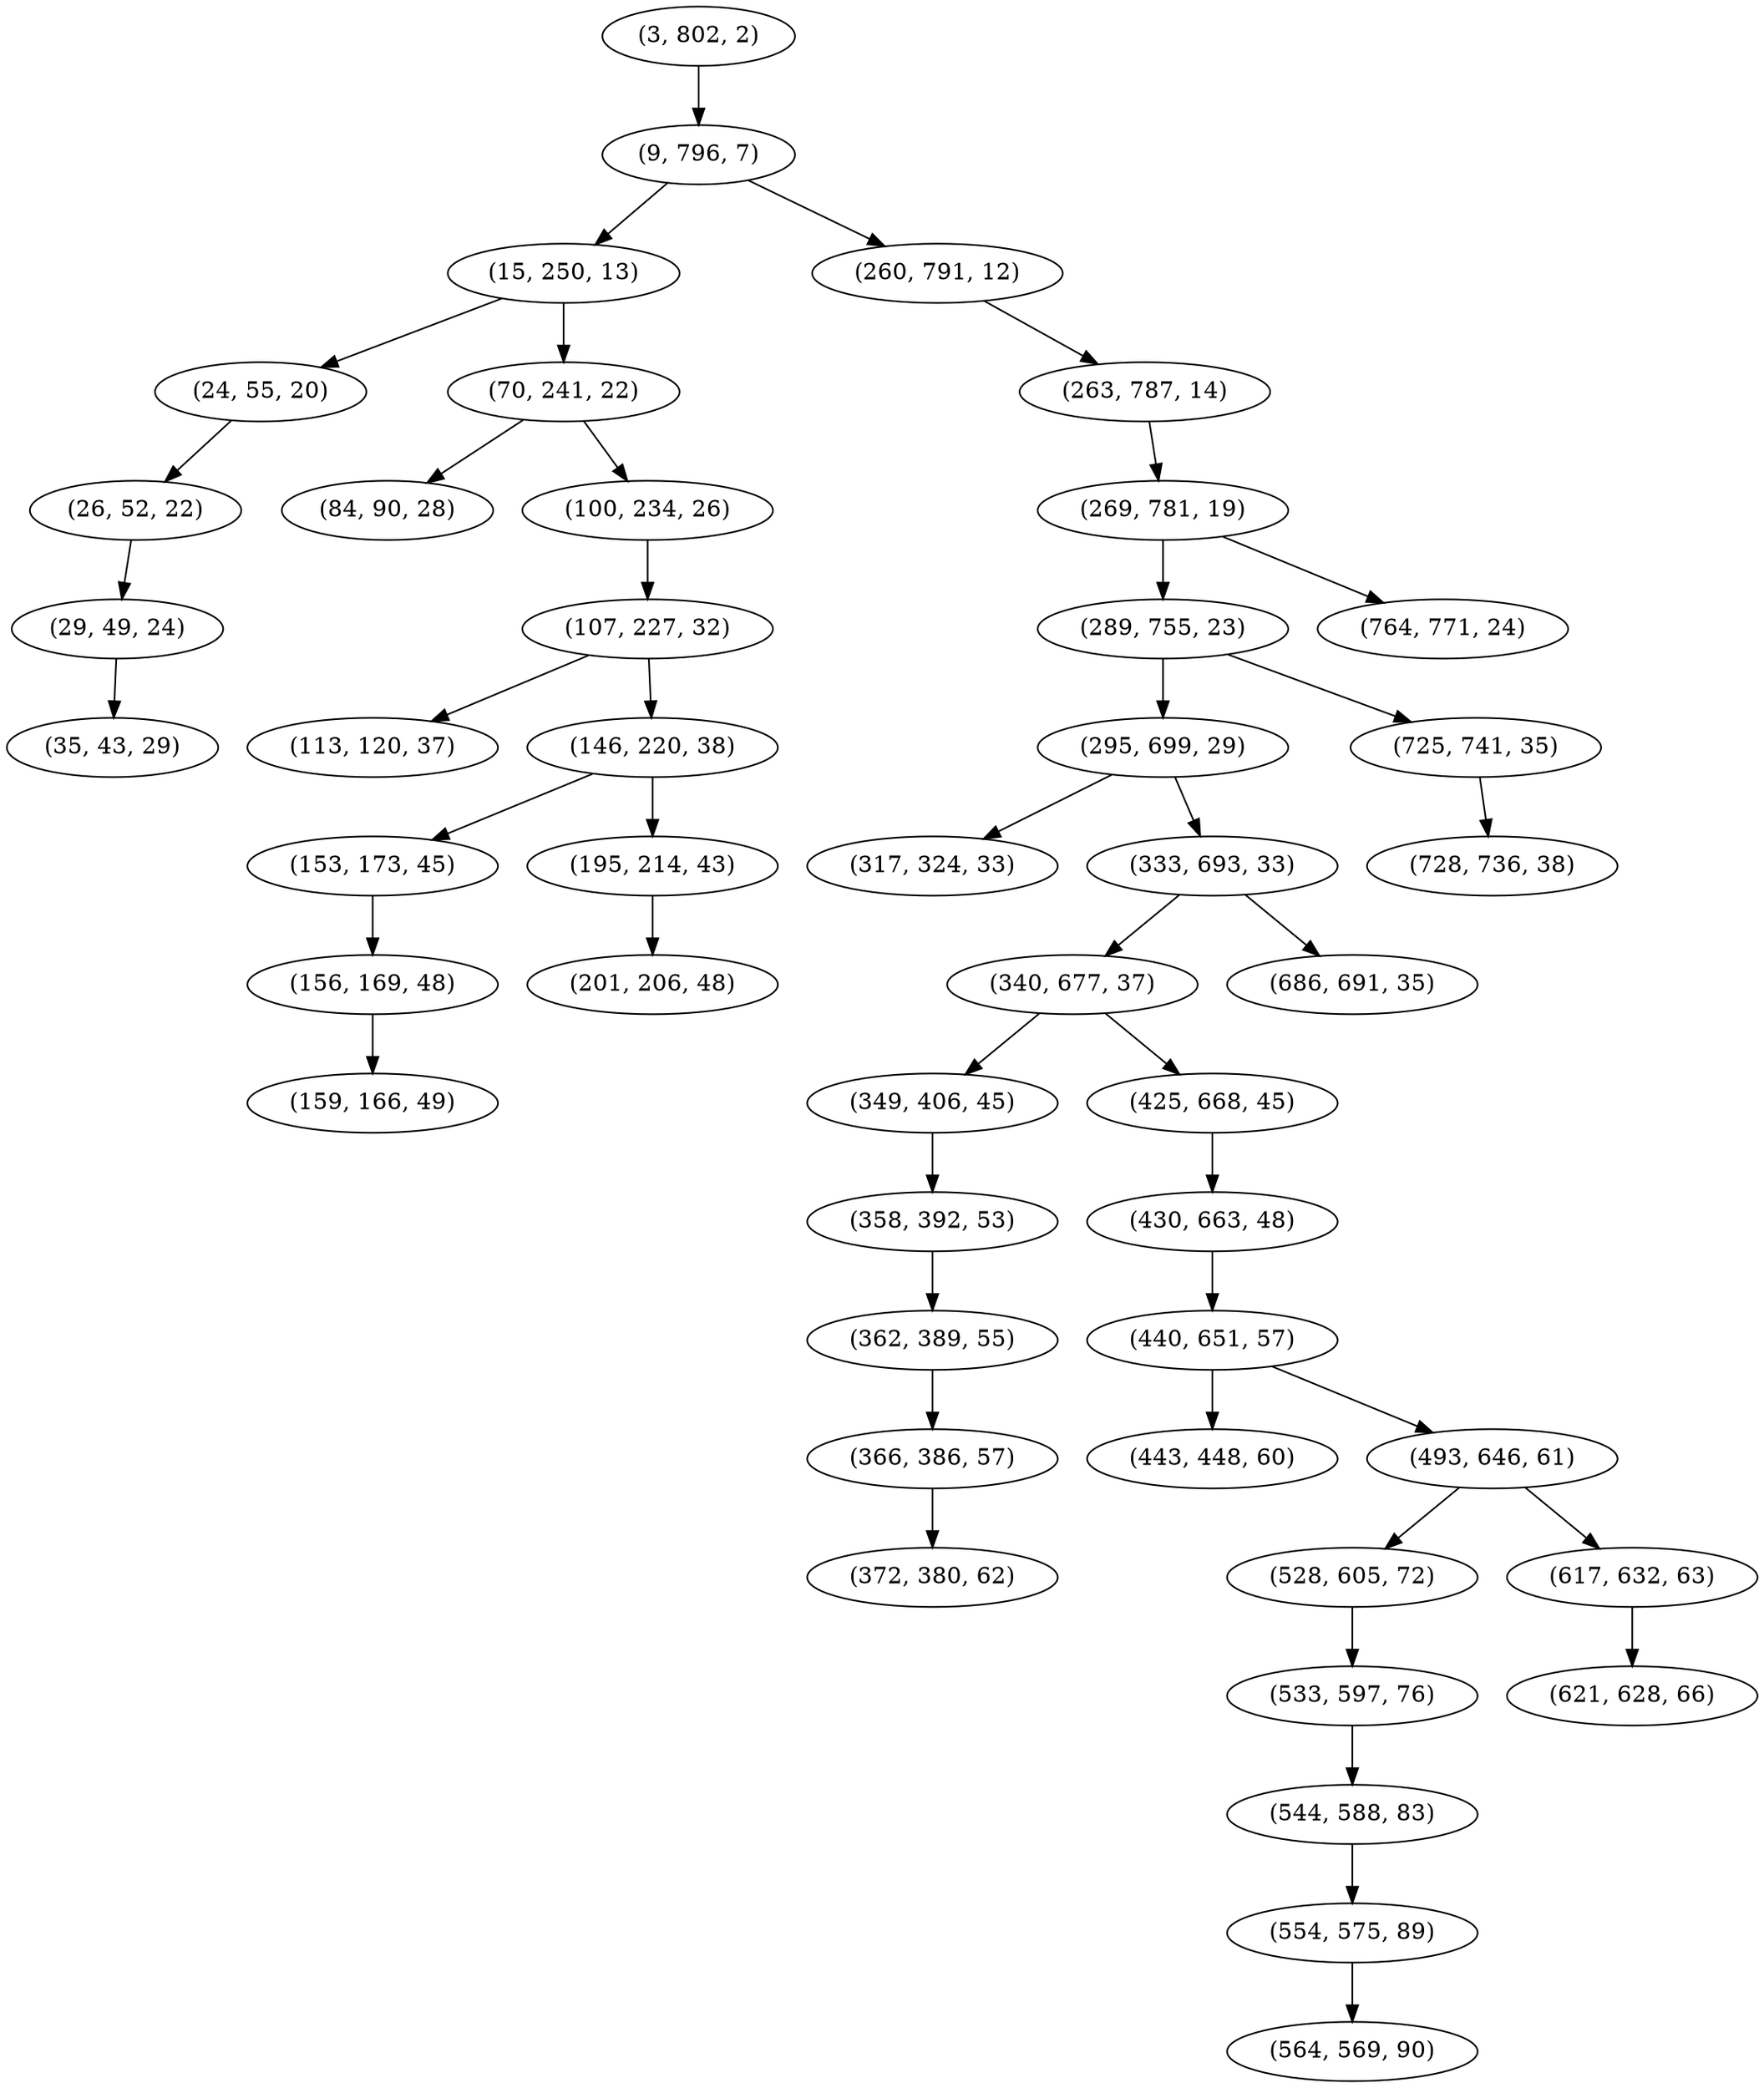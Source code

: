 digraph tree {
    "(3, 802, 2)";
    "(9, 796, 7)";
    "(15, 250, 13)";
    "(24, 55, 20)";
    "(26, 52, 22)";
    "(29, 49, 24)";
    "(35, 43, 29)";
    "(70, 241, 22)";
    "(84, 90, 28)";
    "(100, 234, 26)";
    "(107, 227, 32)";
    "(113, 120, 37)";
    "(146, 220, 38)";
    "(153, 173, 45)";
    "(156, 169, 48)";
    "(159, 166, 49)";
    "(195, 214, 43)";
    "(201, 206, 48)";
    "(260, 791, 12)";
    "(263, 787, 14)";
    "(269, 781, 19)";
    "(289, 755, 23)";
    "(295, 699, 29)";
    "(317, 324, 33)";
    "(333, 693, 33)";
    "(340, 677, 37)";
    "(349, 406, 45)";
    "(358, 392, 53)";
    "(362, 389, 55)";
    "(366, 386, 57)";
    "(372, 380, 62)";
    "(425, 668, 45)";
    "(430, 663, 48)";
    "(440, 651, 57)";
    "(443, 448, 60)";
    "(493, 646, 61)";
    "(528, 605, 72)";
    "(533, 597, 76)";
    "(544, 588, 83)";
    "(554, 575, 89)";
    "(564, 569, 90)";
    "(617, 632, 63)";
    "(621, 628, 66)";
    "(686, 691, 35)";
    "(725, 741, 35)";
    "(728, 736, 38)";
    "(764, 771, 24)";
    "(3, 802, 2)" -> "(9, 796, 7)";
    "(9, 796, 7)" -> "(15, 250, 13)";
    "(9, 796, 7)" -> "(260, 791, 12)";
    "(15, 250, 13)" -> "(24, 55, 20)";
    "(15, 250, 13)" -> "(70, 241, 22)";
    "(24, 55, 20)" -> "(26, 52, 22)";
    "(26, 52, 22)" -> "(29, 49, 24)";
    "(29, 49, 24)" -> "(35, 43, 29)";
    "(70, 241, 22)" -> "(84, 90, 28)";
    "(70, 241, 22)" -> "(100, 234, 26)";
    "(100, 234, 26)" -> "(107, 227, 32)";
    "(107, 227, 32)" -> "(113, 120, 37)";
    "(107, 227, 32)" -> "(146, 220, 38)";
    "(146, 220, 38)" -> "(153, 173, 45)";
    "(146, 220, 38)" -> "(195, 214, 43)";
    "(153, 173, 45)" -> "(156, 169, 48)";
    "(156, 169, 48)" -> "(159, 166, 49)";
    "(195, 214, 43)" -> "(201, 206, 48)";
    "(260, 791, 12)" -> "(263, 787, 14)";
    "(263, 787, 14)" -> "(269, 781, 19)";
    "(269, 781, 19)" -> "(289, 755, 23)";
    "(269, 781, 19)" -> "(764, 771, 24)";
    "(289, 755, 23)" -> "(295, 699, 29)";
    "(289, 755, 23)" -> "(725, 741, 35)";
    "(295, 699, 29)" -> "(317, 324, 33)";
    "(295, 699, 29)" -> "(333, 693, 33)";
    "(333, 693, 33)" -> "(340, 677, 37)";
    "(333, 693, 33)" -> "(686, 691, 35)";
    "(340, 677, 37)" -> "(349, 406, 45)";
    "(340, 677, 37)" -> "(425, 668, 45)";
    "(349, 406, 45)" -> "(358, 392, 53)";
    "(358, 392, 53)" -> "(362, 389, 55)";
    "(362, 389, 55)" -> "(366, 386, 57)";
    "(366, 386, 57)" -> "(372, 380, 62)";
    "(425, 668, 45)" -> "(430, 663, 48)";
    "(430, 663, 48)" -> "(440, 651, 57)";
    "(440, 651, 57)" -> "(443, 448, 60)";
    "(440, 651, 57)" -> "(493, 646, 61)";
    "(493, 646, 61)" -> "(528, 605, 72)";
    "(493, 646, 61)" -> "(617, 632, 63)";
    "(528, 605, 72)" -> "(533, 597, 76)";
    "(533, 597, 76)" -> "(544, 588, 83)";
    "(544, 588, 83)" -> "(554, 575, 89)";
    "(554, 575, 89)" -> "(564, 569, 90)";
    "(617, 632, 63)" -> "(621, 628, 66)";
    "(725, 741, 35)" -> "(728, 736, 38)";
}
